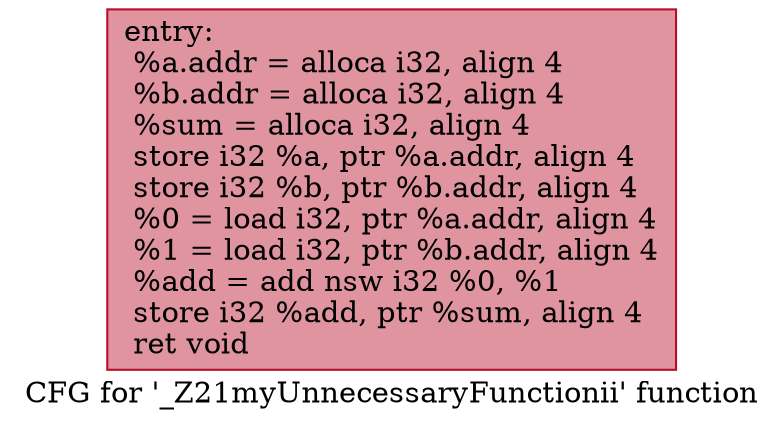 digraph "CFG for '_Z21myUnnecessaryFunctionii' function" {
	label="CFG for '_Z21myUnnecessaryFunctionii' function";

	Node0x55b7a694f700 [shape=record,color="#b70d28ff", style=filled, fillcolor="#b70d2870",label="{entry:\l  %a.addr = alloca i32, align 4\l  %b.addr = alloca i32, align 4\l  %sum = alloca i32, align 4\l  store i32 %a, ptr %a.addr, align 4\l  store i32 %b, ptr %b.addr, align 4\l  %0 = load i32, ptr %a.addr, align 4\l  %1 = load i32, ptr %b.addr, align 4\l  %add = add nsw i32 %0, %1\l  store i32 %add, ptr %sum, align 4\l  ret void\l}"];
}
